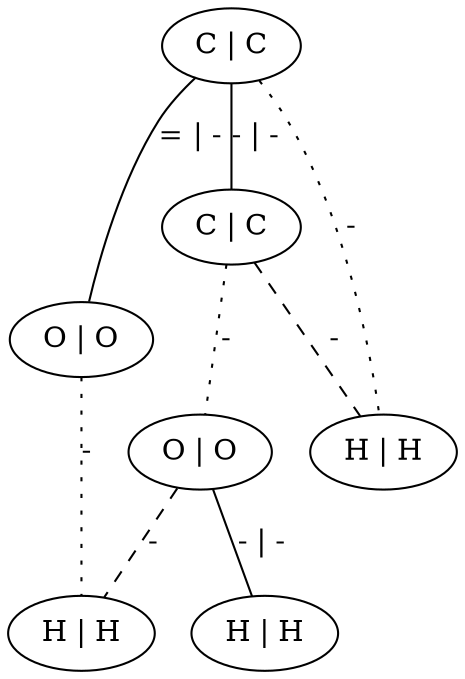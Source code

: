 graph G {
	0 [ label="C | C" ]
	1 [ label="O | O" ]
	2 [ label="C | C" ]
	3 [ label="H | H" ]
	4 [ label="O | O" ]
	5 [ label="H | H" ]
	6 [ label="H | H" ]
	0 -- 1 [ label="= | -" ]
	0 -- 2 [ label="- | -" ]
	0 -- 3 [ style=dotted label="-" ]
	1 -- 5 [ style=dotted label="-" ]
	2 -- 3 [ style=dashed label="-" ]
	2 -- 4 [ style=dotted label="-" ]
	4 -- 5 [ style=dashed label="-" ]
	4 -- 6 [ label="- | -" ]
}
